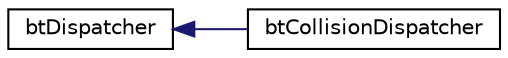 digraph G
{
  edge [fontname="Helvetica",fontsize="10",labelfontname="Helvetica",labelfontsize="10"];
  node [fontname="Helvetica",fontsize="10",shape=record];
  rankdir="LR";
  Node1 [label="btDispatcher",height=0.2,width=0.4,color="black", fillcolor="white", style="filled",URL="$classbtDispatcher.html",tooltip="btDispatcher can be used in combination with broadphase to dispatch overlapping pairs."];
  Node1 -> Node2 [dir="back",color="midnightblue",fontsize="10",style="solid",fontname="Helvetica"];
  Node2 [label="btCollisionDispatcher",height=0.2,width=0.4,color="black", fillcolor="white", style="filled",URL="$classbtCollisionDispatcher.html",tooltip="btCollisionDispatcher supports algorithms that handle ConvexConvex and ConvexConcave collision pairs..."];
}
